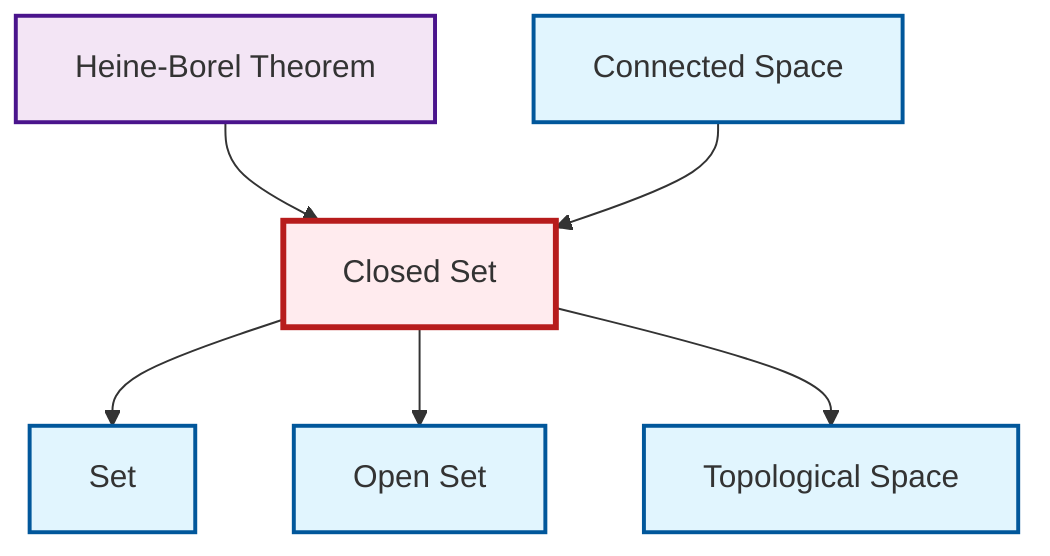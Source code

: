 graph TD
    classDef definition fill:#e1f5fe,stroke:#01579b,stroke-width:2px
    classDef theorem fill:#f3e5f5,stroke:#4a148c,stroke-width:2px
    classDef axiom fill:#fff3e0,stroke:#e65100,stroke-width:2px
    classDef example fill:#e8f5e9,stroke:#1b5e20,stroke-width:2px
    classDef current fill:#ffebee,stroke:#b71c1c,stroke-width:3px
    thm-heine-borel["Heine-Borel Theorem"]:::theorem
    def-topological-space["Topological Space"]:::definition
    def-connected["Connected Space"]:::definition
    def-open-set["Open Set"]:::definition
    def-closed-set["Closed Set"]:::definition
    def-set["Set"]:::definition
    def-closed-set --> def-set
    def-closed-set --> def-open-set
    def-closed-set --> def-topological-space
    thm-heine-borel --> def-closed-set
    def-connected --> def-closed-set
    class def-closed-set current